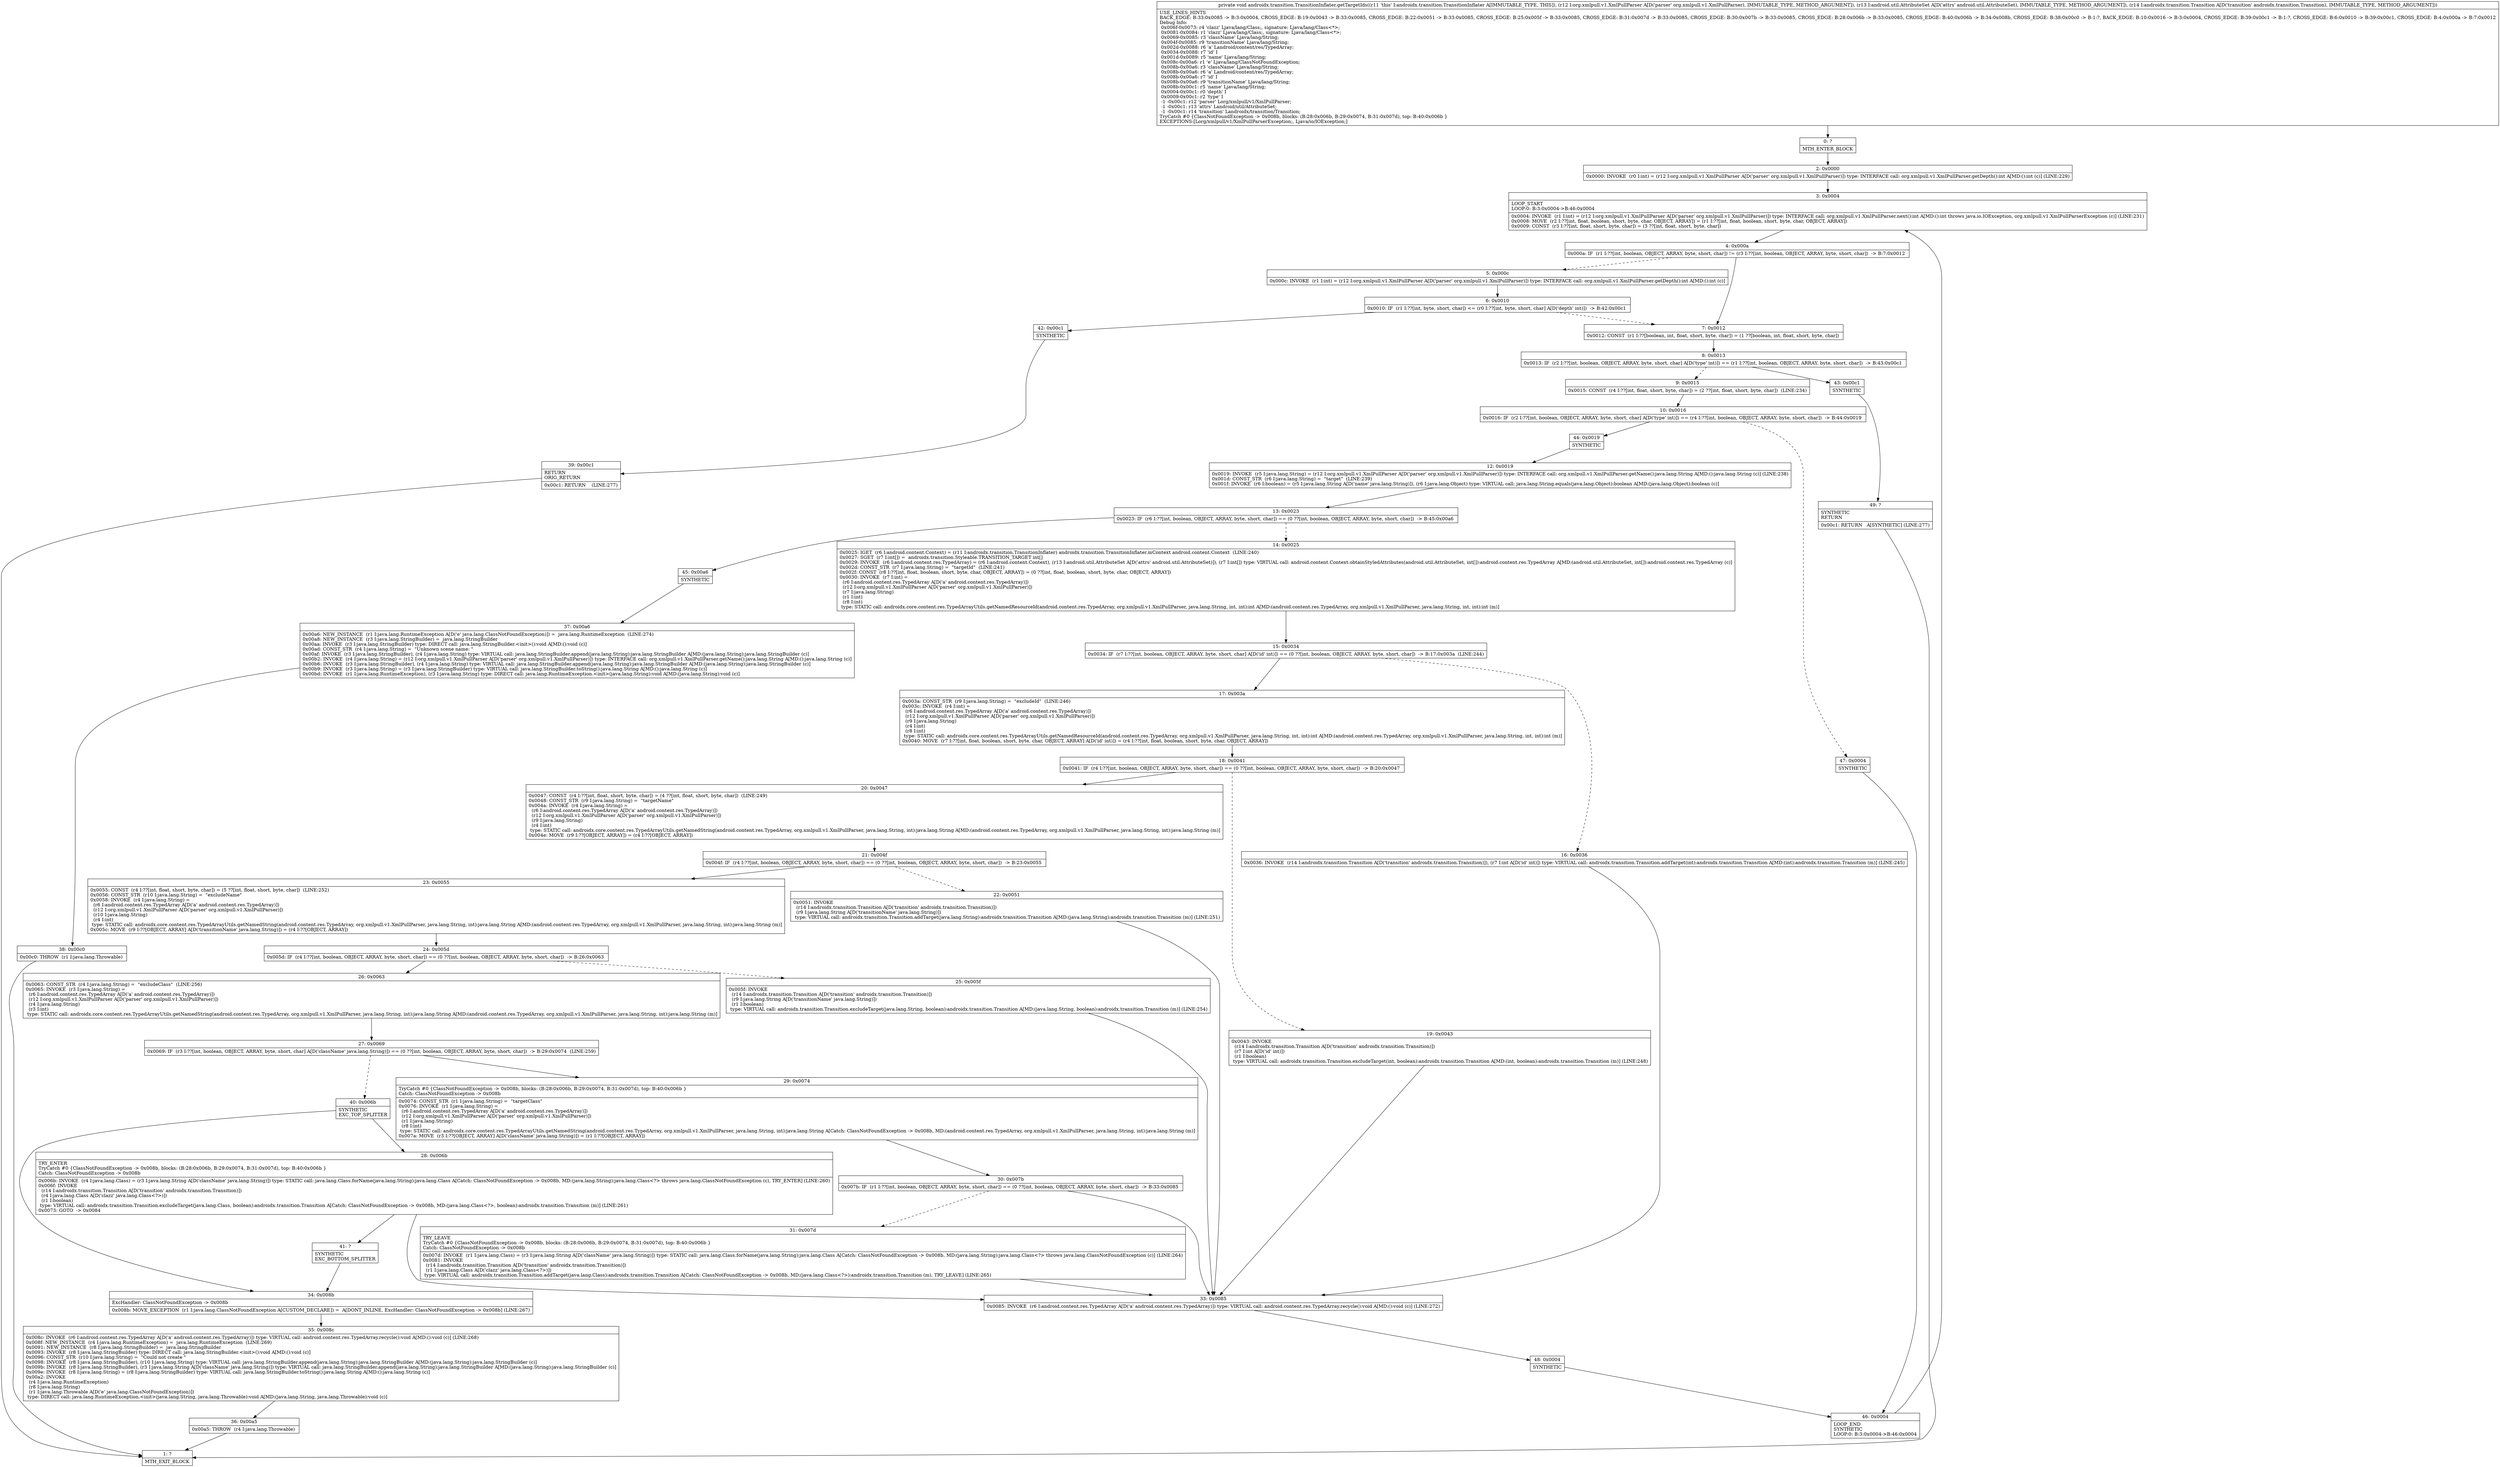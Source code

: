 digraph "CFG forandroidx.transition.TransitionInflater.getTargetIds(Lorg\/xmlpull\/v1\/XmlPullParser;Landroid\/util\/AttributeSet;Landroidx\/transition\/Transition;)V" {
Node_0 [shape=record,label="{0\:\ ?|MTH_ENTER_BLOCK\l}"];
Node_2 [shape=record,label="{2\:\ 0x0000|0x0000: INVOKE  (r0 I:int) = (r12 I:org.xmlpull.v1.XmlPullParser A[D('parser' org.xmlpull.v1.XmlPullParser)]) type: INTERFACE call: org.xmlpull.v1.XmlPullParser.getDepth():int A[MD:():int (c)] (LINE:229)\l}"];
Node_3 [shape=record,label="{3\:\ 0x0004|LOOP_START\lLOOP:0: B:3:0x0004\-\>B:46:0x0004\l|0x0004: INVOKE  (r1 I:int) = (r12 I:org.xmlpull.v1.XmlPullParser A[D('parser' org.xmlpull.v1.XmlPullParser)]) type: INTERFACE call: org.xmlpull.v1.XmlPullParser.next():int A[MD:():int throws java.io.IOException, org.xmlpull.v1.XmlPullParserException (c)] (LINE:231)\l0x0008: MOVE  (r2 I:??[int, float, boolean, short, byte, char, OBJECT, ARRAY]) = (r1 I:??[int, float, boolean, short, byte, char, OBJECT, ARRAY]) \l0x0009: CONST  (r3 I:??[int, float, short, byte, char]) = (3 ??[int, float, short, byte, char]) \l}"];
Node_4 [shape=record,label="{4\:\ 0x000a|0x000a: IF  (r1 I:??[int, boolean, OBJECT, ARRAY, byte, short, char]) != (r3 I:??[int, boolean, OBJECT, ARRAY, byte, short, char])  \-\> B:7:0x0012 \l}"];
Node_5 [shape=record,label="{5\:\ 0x000c|0x000c: INVOKE  (r1 I:int) = (r12 I:org.xmlpull.v1.XmlPullParser A[D('parser' org.xmlpull.v1.XmlPullParser)]) type: INTERFACE call: org.xmlpull.v1.XmlPullParser.getDepth():int A[MD:():int (c)]\l}"];
Node_6 [shape=record,label="{6\:\ 0x0010|0x0010: IF  (r1 I:??[int, byte, short, char]) \<= (r0 I:??[int, byte, short, char] A[D('depth' int)])  \-\> B:42:0x00c1 \l}"];
Node_42 [shape=record,label="{42\:\ 0x00c1|SYNTHETIC\l}"];
Node_39 [shape=record,label="{39\:\ 0x00c1|RETURN\lORIG_RETURN\l|0x00c1: RETURN    (LINE:277)\l}"];
Node_1 [shape=record,label="{1\:\ ?|MTH_EXIT_BLOCK\l}"];
Node_7 [shape=record,label="{7\:\ 0x0012|0x0012: CONST  (r1 I:??[boolean, int, float, short, byte, char]) = (1 ??[boolean, int, float, short, byte, char]) \l}"];
Node_8 [shape=record,label="{8\:\ 0x0013|0x0013: IF  (r2 I:??[int, boolean, OBJECT, ARRAY, byte, short, char] A[D('type' int)]) == (r1 I:??[int, boolean, OBJECT, ARRAY, byte, short, char])  \-\> B:43:0x00c1 \l}"];
Node_9 [shape=record,label="{9\:\ 0x0015|0x0015: CONST  (r4 I:??[int, float, short, byte, char]) = (2 ??[int, float, short, byte, char])  (LINE:234)\l}"];
Node_10 [shape=record,label="{10\:\ 0x0016|0x0016: IF  (r2 I:??[int, boolean, OBJECT, ARRAY, byte, short, char] A[D('type' int)]) == (r4 I:??[int, boolean, OBJECT, ARRAY, byte, short, char])  \-\> B:44:0x0019 \l}"];
Node_44 [shape=record,label="{44\:\ 0x0019|SYNTHETIC\l}"];
Node_12 [shape=record,label="{12\:\ 0x0019|0x0019: INVOKE  (r5 I:java.lang.String) = (r12 I:org.xmlpull.v1.XmlPullParser A[D('parser' org.xmlpull.v1.XmlPullParser)]) type: INTERFACE call: org.xmlpull.v1.XmlPullParser.getName():java.lang.String A[MD:():java.lang.String (c)] (LINE:238)\l0x001d: CONST_STR  (r6 I:java.lang.String) =  \"target\"  (LINE:239)\l0x001f: INVOKE  (r6 I:boolean) = (r5 I:java.lang.String A[D('name' java.lang.String)]), (r6 I:java.lang.Object) type: VIRTUAL call: java.lang.String.equals(java.lang.Object):boolean A[MD:(java.lang.Object):boolean (c)]\l}"];
Node_13 [shape=record,label="{13\:\ 0x0023|0x0023: IF  (r6 I:??[int, boolean, OBJECT, ARRAY, byte, short, char]) == (0 ??[int, boolean, OBJECT, ARRAY, byte, short, char])  \-\> B:45:0x00a6 \l}"];
Node_14 [shape=record,label="{14\:\ 0x0025|0x0025: IGET  (r6 I:android.content.Context) = (r11 I:androidx.transition.TransitionInflater) androidx.transition.TransitionInflater.mContext android.content.Context  (LINE:240)\l0x0027: SGET  (r7 I:int[]) =  androidx.transition.Styleable.TRANSITION_TARGET int[] \l0x0029: INVOKE  (r6 I:android.content.res.TypedArray) = (r6 I:android.content.Context), (r13 I:android.util.AttributeSet A[D('attrs' android.util.AttributeSet)]), (r7 I:int[]) type: VIRTUAL call: android.content.Context.obtainStyledAttributes(android.util.AttributeSet, int[]):android.content.res.TypedArray A[MD:(android.util.AttributeSet, int[]):android.content.res.TypedArray (c)]\l0x002d: CONST_STR  (r7 I:java.lang.String) =  \"targetId\"  (LINE:241)\l0x002f: CONST  (r8 I:??[int, float, boolean, short, byte, char, OBJECT, ARRAY]) = (0 ??[int, float, boolean, short, byte, char, OBJECT, ARRAY]) \l0x0030: INVOKE  (r7 I:int) = \l  (r6 I:android.content.res.TypedArray A[D('a' android.content.res.TypedArray)])\l  (r12 I:org.xmlpull.v1.XmlPullParser A[D('parser' org.xmlpull.v1.XmlPullParser)])\l  (r7 I:java.lang.String)\l  (r1 I:int)\l  (r8 I:int)\l type: STATIC call: androidx.core.content.res.TypedArrayUtils.getNamedResourceId(android.content.res.TypedArray, org.xmlpull.v1.XmlPullParser, java.lang.String, int, int):int A[MD:(android.content.res.TypedArray, org.xmlpull.v1.XmlPullParser, java.lang.String, int, int):int (m)]\l}"];
Node_15 [shape=record,label="{15\:\ 0x0034|0x0034: IF  (r7 I:??[int, boolean, OBJECT, ARRAY, byte, short, char] A[D('id' int)]) == (0 ??[int, boolean, OBJECT, ARRAY, byte, short, char])  \-\> B:17:0x003a  (LINE:244)\l}"];
Node_16 [shape=record,label="{16\:\ 0x0036|0x0036: INVOKE  (r14 I:androidx.transition.Transition A[D('transition' androidx.transition.Transition)]), (r7 I:int A[D('id' int)]) type: VIRTUAL call: androidx.transition.Transition.addTarget(int):androidx.transition.Transition A[MD:(int):androidx.transition.Transition (m)] (LINE:245)\l}"];
Node_33 [shape=record,label="{33\:\ 0x0085|0x0085: INVOKE  (r6 I:android.content.res.TypedArray A[D('a' android.content.res.TypedArray)]) type: VIRTUAL call: android.content.res.TypedArray.recycle():void A[MD:():void (c)] (LINE:272)\l}"];
Node_48 [shape=record,label="{48\:\ 0x0004|SYNTHETIC\l}"];
Node_46 [shape=record,label="{46\:\ 0x0004|LOOP_END\lSYNTHETIC\lLOOP:0: B:3:0x0004\-\>B:46:0x0004\l}"];
Node_17 [shape=record,label="{17\:\ 0x003a|0x003a: CONST_STR  (r9 I:java.lang.String) =  \"excludeId\"  (LINE:246)\l0x003c: INVOKE  (r4 I:int) = \l  (r6 I:android.content.res.TypedArray A[D('a' android.content.res.TypedArray)])\l  (r12 I:org.xmlpull.v1.XmlPullParser A[D('parser' org.xmlpull.v1.XmlPullParser)])\l  (r9 I:java.lang.String)\l  (r4 I:int)\l  (r8 I:int)\l type: STATIC call: androidx.core.content.res.TypedArrayUtils.getNamedResourceId(android.content.res.TypedArray, org.xmlpull.v1.XmlPullParser, java.lang.String, int, int):int A[MD:(android.content.res.TypedArray, org.xmlpull.v1.XmlPullParser, java.lang.String, int, int):int (m)]\l0x0040: MOVE  (r7 I:??[int, float, boolean, short, byte, char, OBJECT, ARRAY] A[D('id' int)]) = (r4 I:??[int, float, boolean, short, byte, char, OBJECT, ARRAY]) \l}"];
Node_18 [shape=record,label="{18\:\ 0x0041|0x0041: IF  (r4 I:??[int, boolean, OBJECT, ARRAY, byte, short, char]) == (0 ??[int, boolean, OBJECT, ARRAY, byte, short, char])  \-\> B:20:0x0047 \l}"];
Node_19 [shape=record,label="{19\:\ 0x0043|0x0043: INVOKE  \l  (r14 I:androidx.transition.Transition A[D('transition' androidx.transition.Transition)])\l  (r7 I:int A[D('id' int)])\l  (r1 I:boolean)\l type: VIRTUAL call: androidx.transition.Transition.excludeTarget(int, boolean):androidx.transition.Transition A[MD:(int, boolean):androidx.transition.Transition (m)] (LINE:248)\l}"];
Node_20 [shape=record,label="{20\:\ 0x0047|0x0047: CONST  (r4 I:??[int, float, short, byte, char]) = (4 ??[int, float, short, byte, char])  (LINE:249)\l0x0048: CONST_STR  (r9 I:java.lang.String) =  \"targetName\" \l0x004a: INVOKE  (r4 I:java.lang.String) = \l  (r6 I:android.content.res.TypedArray A[D('a' android.content.res.TypedArray)])\l  (r12 I:org.xmlpull.v1.XmlPullParser A[D('parser' org.xmlpull.v1.XmlPullParser)])\l  (r9 I:java.lang.String)\l  (r4 I:int)\l type: STATIC call: androidx.core.content.res.TypedArrayUtils.getNamedString(android.content.res.TypedArray, org.xmlpull.v1.XmlPullParser, java.lang.String, int):java.lang.String A[MD:(android.content.res.TypedArray, org.xmlpull.v1.XmlPullParser, java.lang.String, int):java.lang.String (m)]\l0x004e: MOVE  (r9 I:??[OBJECT, ARRAY]) = (r4 I:??[OBJECT, ARRAY]) \l}"];
Node_21 [shape=record,label="{21\:\ 0x004f|0x004f: IF  (r4 I:??[int, boolean, OBJECT, ARRAY, byte, short, char]) == (0 ??[int, boolean, OBJECT, ARRAY, byte, short, char])  \-\> B:23:0x0055 \l}"];
Node_22 [shape=record,label="{22\:\ 0x0051|0x0051: INVOKE  \l  (r14 I:androidx.transition.Transition A[D('transition' androidx.transition.Transition)])\l  (r9 I:java.lang.String A[D('transitionName' java.lang.String)])\l type: VIRTUAL call: androidx.transition.Transition.addTarget(java.lang.String):androidx.transition.Transition A[MD:(java.lang.String):androidx.transition.Transition (m)] (LINE:251)\l}"];
Node_23 [shape=record,label="{23\:\ 0x0055|0x0055: CONST  (r4 I:??[int, float, short, byte, char]) = (5 ??[int, float, short, byte, char])  (LINE:252)\l0x0056: CONST_STR  (r10 I:java.lang.String) =  \"excludeName\" \l0x0058: INVOKE  (r4 I:java.lang.String) = \l  (r6 I:android.content.res.TypedArray A[D('a' android.content.res.TypedArray)])\l  (r12 I:org.xmlpull.v1.XmlPullParser A[D('parser' org.xmlpull.v1.XmlPullParser)])\l  (r10 I:java.lang.String)\l  (r4 I:int)\l type: STATIC call: androidx.core.content.res.TypedArrayUtils.getNamedString(android.content.res.TypedArray, org.xmlpull.v1.XmlPullParser, java.lang.String, int):java.lang.String A[MD:(android.content.res.TypedArray, org.xmlpull.v1.XmlPullParser, java.lang.String, int):java.lang.String (m)]\l0x005c: MOVE  (r9 I:??[OBJECT, ARRAY] A[D('transitionName' java.lang.String)]) = (r4 I:??[OBJECT, ARRAY]) \l}"];
Node_24 [shape=record,label="{24\:\ 0x005d|0x005d: IF  (r4 I:??[int, boolean, OBJECT, ARRAY, byte, short, char]) == (0 ??[int, boolean, OBJECT, ARRAY, byte, short, char])  \-\> B:26:0x0063 \l}"];
Node_25 [shape=record,label="{25\:\ 0x005f|0x005f: INVOKE  \l  (r14 I:androidx.transition.Transition A[D('transition' androidx.transition.Transition)])\l  (r9 I:java.lang.String A[D('transitionName' java.lang.String)])\l  (r1 I:boolean)\l type: VIRTUAL call: androidx.transition.Transition.excludeTarget(java.lang.String, boolean):androidx.transition.Transition A[MD:(java.lang.String, boolean):androidx.transition.Transition (m)] (LINE:254)\l}"];
Node_26 [shape=record,label="{26\:\ 0x0063|0x0063: CONST_STR  (r4 I:java.lang.String) =  \"excludeClass\"  (LINE:256)\l0x0065: INVOKE  (r3 I:java.lang.String) = \l  (r6 I:android.content.res.TypedArray A[D('a' android.content.res.TypedArray)])\l  (r12 I:org.xmlpull.v1.XmlPullParser A[D('parser' org.xmlpull.v1.XmlPullParser)])\l  (r4 I:java.lang.String)\l  (r3 I:int)\l type: STATIC call: androidx.core.content.res.TypedArrayUtils.getNamedString(android.content.res.TypedArray, org.xmlpull.v1.XmlPullParser, java.lang.String, int):java.lang.String A[MD:(android.content.res.TypedArray, org.xmlpull.v1.XmlPullParser, java.lang.String, int):java.lang.String (m)]\l}"];
Node_27 [shape=record,label="{27\:\ 0x0069|0x0069: IF  (r3 I:??[int, boolean, OBJECT, ARRAY, byte, short, char] A[D('className' java.lang.String)]) == (0 ??[int, boolean, OBJECT, ARRAY, byte, short, char])  \-\> B:29:0x0074  (LINE:259)\l}"];
Node_29 [shape=record,label="{29\:\ 0x0074|TryCatch #0 \{ClassNotFoundException \-\> 0x008b, blocks: (B:28:0x006b, B:29:0x0074, B:31:0x007d), top: B:40:0x006b \}\lCatch: ClassNotFoundException \-\> 0x008b\l|0x0074: CONST_STR  (r1 I:java.lang.String) =  \"targetClass\" \l0x0076: INVOKE  (r1 I:java.lang.String) = \l  (r6 I:android.content.res.TypedArray A[D('a' android.content.res.TypedArray)])\l  (r12 I:org.xmlpull.v1.XmlPullParser A[D('parser' org.xmlpull.v1.XmlPullParser)])\l  (r1 I:java.lang.String)\l  (r8 I:int)\l type: STATIC call: androidx.core.content.res.TypedArrayUtils.getNamedString(android.content.res.TypedArray, org.xmlpull.v1.XmlPullParser, java.lang.String, int):java.lang.String A[Catch: ClassNotFoundException \-\> 0x008b, MD:(android.content.res.TypedArray, org.xmlpull.v1.XmlPullParser, java.lang.String, int):java.lang.String (m)]\l0x007a: MOVE  (r3 I:??[OBJECT, ARRAY] A[D('className' java.lang.String)]) = (r1 I:??[OBJECT, ARRAY]) \l}"];
Node_30 [shape=record,label="{30\:\ 0x007b|0x007b: IF  (r1 I:??[int, boolean, OBJECT, ARRAY, byte, short, char]) == (0 ??[int, boolean, OBJECT, ARRAY, byte, short, char])  \-\> B:33:0x0085 \l}"];
Node_31 [shape=record,label="{31\:\ 0x007d|TRY_LEAVE\lTryCatch #0 \{ClassNotFoundException \-\> 0x008b, blocks: (B:28:0x006b, B:29:0x0074, B:31:0x007d), top: B:40:0x006b \}\lCatch: ClassNotFoundException \-\> 0x008b\l|0x007d: INVOKE  (r1 I:java.lang.Class) = (r3 I:java.lang.String A[D('className' java.lang.String)]) type: STATIC call: java.lang.Class.forName(java.lang.String):java.lang.Class A[Catch: ClassNotFoundException \-\> 0x008b, MD:(java.lang.String):java.lang.Class\<?\> throws java.lang.ClassNotFoundException (c)] (LINE:264)\l0x0081: INVOKE  \l  (r14 I:androidx.transition.Transition A[D('transition' androidx.transition.Transition)])\l  (r1 I:java.lang.Class A[D('clazz' java.lang.Class\<?\>)])\l type: VIRTUAL call: androidx.transition.Transition.addTarget(java.lang.Class):androidx.transition.Transition A[Catch: ClassNotFoundException \-\> 0x008b, MD:(java.lang.Class\<?\>):androidx.transition.Transition (m), TRY_LEAVE] (LINE:265)\l}"];
Node_40 [shape=record,label="{40\:\ 0x006b|SYNTHETIC\lEXC_TOP_SPLITTER\l}"];
Node_28 [shape=record,label="{28\:\ 0x006b|TRY_ENTER\lTryCatch #0 \{ClassNotFoundException \-\> 0x008b, blocks: (B:28:0x006b, B:29:0x0074, B:31:0x007d), top: B:40:0x006b \}\lCatch: ClassNotFoundException \-\> 0x008b\l|0x006b: INVOKE  (r4 I:java.lang.Class) = (r3 I:java.lang.String A[D('className' java.lang.String)]) type: STATIC call: java.lang.Class.forName(java.lang.String):java.lang.Class A[Catch: ClassNotFoundException \-\> 0x008b, MD:(java.lang.String):java.lang.Class\<?\> throws java.lang.ClassNotFoundException (c), TRY_ENTER] (LINE:260)\l0x006f: INVOKE  \l  (r14 I:androidx.transition.Transition A[D('transition' androidx.transition.Transition)])\l  (r4 I:java.lang.Class A[D('clazz' java.lang.Class\<?\>)])\l  (r1 I:boolean)\l type: VIRTUAL call: androidx.transition.Transition.excludeTarget(java.lang.Class, boolean):androidx.transition.Transition A[Catch: ClassNotFoundException \-\> 0x008b, MD:(java.lang.Class\<?\>, boolean):androidx.transition.Transition (m)] (LINE:261)\l0x0073: GOTO  \-\> 0x0084 \l}"];
Node_41 [shape=record,label="{41\:\ ?|SYNTHETIC\lEXC_BOTTOM_SPLITTER\l}"];
Node_34 [shape=record,label="{34\:\ 0x008b|ExcHandler: ClassNotFoundException \-\> 0x008b\l|0x008b: MOVE_EXCEPTION  (r1 I:java.lang.ClassNotFoundException A[CUSTOM_DECLARE]) =  A[DONT_INLINE, ExcHandler: ClassNotFoundException \-\> 0x008b] (LINE:267)\l}"];
Node_35 [shape=record,label="{35\:\ 0x008c|0x008c: INVOKE  (r6 I:android.content.res.TypedArray A[D('a' android.content.res.TypedArray)]) type: VIRTUAL call: android.content.res.TypedArray.recycle():void A[MD:():void (c)] (LINE:268)\l0x008f: NEW_INSTANCE  (r4 I:java.lang.RuntimeException) =  java.lang.RuntimeException  (LINE:269)\l0x0091: NEW_INSTANCE  (r8 I:java.lang.StringBuilder) =  java.lang.StringBuilder \l0x0093: INVOKE  (r8 I:java.lang.StringBuilder) type: DIRECT call: java.lang.StringBuilder.\<init\>():void A[MD:():void (c)]\l0x0096: CONST_STR  (r10 I:java.lang.String) =  \"Could not create \" \l0x0098: INVOKE  (r8 I:java.lang.StringBuilder), (r10 I:java.lang.String) type: VIRTUAL call: java.lang.StringBuilder.append(java.lang.String):java.lang.StringBuilder A[MD:(java.lang.String):java.lang.StringBuilder (c)]\l0x009b: INVOKE  (r8 I:java.lang.StringBuilder), (r3 I:java.lang.String A[D('className' java.lang.String)]) type: VIRTUAL call: java.lang.StringBuilder.append(java.lang.String):java.lang.StringBuilder A[MD:(java.lang.String):java.lang.StringBuilder (c)]\l0x009e: INVOKE  (r8 I:java.lang.String) = (r8 I:java.lang.StringBuilder) type: VIRTUAL call: java.lang.StringBuilder.toString():java.lang.String A[MD:():java.lang.String (c)]\l0x00a2: INVOKE  \l  (r4 I:java.lang.RuntimeException)\l  (r8 I:java.lang.String)\l  (r1 I:java.lang.Throwable A[D('e' java.lang.ClassNotFoundException)])\l type: DIRECT call: java.lang.RuntimeException.\<init\>(java.lang.String, java.lang.Throwable):void A[MD:(java.lang.String, java.lang.Throwable):void (c)]\l}"];
Node_36 [shape=record,label="{36\:\ 0x00a5|0x00a5: THROW  (r4 I:java.lang.Throwable) \l}"];
Node_45 [shape=record,label="{45\:\ 0x00a6|SYNTHETIC\l}"];
Node_37 [shape=record,label="{37\:\ 0x00a6|0x00a6: NEW_INSTANCE  (r1 I:java.lang.RuntimeException A[D('e' java.lang.ClassNotFoundException)]) =  java.lang.RuntimeException  (LINE:274)\l0x00a8: NEW_INSTANCE  (r3 I:java.lang.StringBuilder) =  java.lang.StringBuilder \l0x00aa: INVOKE  (r3 I:java.lang.StringBuilder) type: DIRECT call: java.lang.StringBuilder.\<init\>():void A[MD:():void (c)]\l0x00ad: CONST_STR  (r4 I:java.lang.String) =  \"Unknown scene name: \" \l0x00af: INVOKE  (r3 I:java.lang.StringBuilder), (r4 I:java.lang.String) type: VIRTUAL call: java.lang.StringBuilder.append(java.lang.String):java.lang.StringBuilder A[MD:(java.lang.String):java.lang.StringBuilder (c)]\l0x00b2: INVOKE  (r4 I:java.lang.String) = (r12 I:org.xmlpull.v1.XmlPullParser A[D('parser' org.xmlpull.v1.XmlPullParser)]) type: INTERFACE call: org.xmlpull.v1.XmlPullParser.getName():java.lang.String A[MD:():java.lang.String (c)]\l0x00b6: INVOKE  (r3 I:java.lang.StringBuilder), (r4 I:java.lang.String) type: VIRTUAL call: java.lang.StringBuilder.append(java.lang.String):java.lang.StringBuilder A[MD:(java.lang.String):java.lang.StringBuilder (c)]\l0x00b9: INVOKE  (r3 I:java.lang.String) = (r3 I:java.lang.StringBuilder) type: VIRTUAL call: java.lang.StringBuilder.toString():java.lang.String A[MD:():java.lang.String (c)]\l0x00bd: INVOKE  (r1 I:java.lang.RuntimeException), (r3 I:java.lang.String) type: DIRECT call: java.lang.RuntimeException.\<init\>(java.lang.String):void A[MD:(java.lang.String):void (c)]\l}"];
Node_38 [shape=record,label="{38\:\ 0x00c0|0x00c0: THROW  (r1 I:java.lang.Throwable) \l}"];
Node_47 [shape=record,label="{47\:\ 0x0004|SYNTHETIC\l}"];
Node_43 [shape=record,label="{43\:\ 0x00c1|SYNTHETIC\l}"];
Node_49 [shape=record,label="{49\:\ ?|SYNTHETIC\lRETURN\l|0x00c1: RETURN   A[SYNTHETIC] (LINE:277)\l}"];
MethodNode[shape=record,label="{private void androidx.transition.TransitionInflater.getTargetIds((r11 'this' I:androidx.transition.TransitionInflater A[IMMUTABLE_TYPE, THIS]), (r12 I:org.xmlpull.v1.XmlPullParser A[D('parser' org.xmlpull.v1.XmlPullParser), IMMUTABLE_TYPE, METHOD_ARGUMENT]), (r13 I:android.util.AttributeSet A[D('attrs' android.util.AttributeSet), IMMUTABLE_TYPE, METHOD_ARGUMENT]), (r14 I:androidx.transition.Transition A[D('transition' androidx.transition.Transition), IMMUTABLE_TYPE, METHOD_ARGUMENT]))  | USE_LINES_HINTS\lBACK_EDGE: B:33:0x0085 \-\> B:3:0x0004, CROSS_EDGE: B:19:0x0043 \-\> B:33:0x0085, CROSS_EDGE: B:22:0x0051 \-\> B:33:0x0085, CROSS_EDGE: B:25:0x005f \-\> B:33:0x0085, CROSS_EDGE: B:31:0x007d \-\> B:33:0x0085, CROSS_EDGE: B:30:0x007b \-\> B:33:0x0085, CROSS_EDGE: B:28:0x006b \-\> B:33:0x0085, CROSS_EDGE: B:40:0x006b \-\> B:34:0x008b, CROSS_EDGE: B:38:0x00c0 \-\> B:1:?, BACK_EDGE: B:10:0x0016 \-\> B:3:0x0004, CROSS_EDGE: B:39:0x00c1 \-\> B:1:?, CROSS_EDGE: B:6:0x0010 \-\> B:39:0x00c1, CROSS_EDGE: B:4:0x000a \-\> B:7:0x0012\lDebug Info:\l  0x006f\-0x0073: r4 'clazz' Ljava\/lang\/Class;, signature: Ljava\/lang\/Class\<*\>;\l  0x0081\-0x0084: r1 'clazz' Ljava\/lang\/Class;, signature: Ljava\/lang\/Class\<*\>;\l  0x0069\-0x0085: r3 'className' Ljava\/lang\/String;\l  0x004f\-0x0085: r9 'transitionName' Ljava\/lang\/String;\l  0x002d\-0x0088: r6 'a' Landroid\/content\/res\/TypedArray;\l  0x0034\-0x0088: r7 'id' I\l  0x001d\-0x0089: r5 'name' Ljava\/lang\/String;\l  0x008c\-0x00a6: r1 'e' Ljava\/lang\/ClassNotFoundException;\l  0x008b\-0x00a6: r3 'className' Ljava\/lang\/String;\l  0x008b\-0x00a6: r6 'a' Landroid\/content\/res\/TypedArray;\l  0x008b\-0x00a6: r7 'id' I\l  0x008b\-0x00a6: r9 'transitionName' Ljava\/lang\/String;\l  0x008b\-0x00c1: r5 'name' Ljava\/lang\/String;\l  0x0004\-0x00c1: r0 'depth' I\l  0x0009\-0x00c1: r2 'type' I\l  \-1 \-0x00c1: r12 'parser' Lorg\/xmlpull\/v1\/XmlPullParser;\l  \-1 \-0x00c1: r13 'attrs' Landroid\/util\/AttributeSet;\l  \-1 \-0x00c1: r14 'transition' Landroidx\/transition\/Transition;\lTryCatch #0 \{ClassNotFoundException \-\> 0x008b, blocks: (B:28:0x006b, B:29:0x0074, B:31:0x007d), top: B:40:0x006b \}\lEXCEPTIONS:[Lorg\/xmlpull\/v1\/XmlPullParserException;, Ljava\/io\/IOException;]\l}"];
MethodNode -> Node_0;Node_0 -> Node_2;
Node_2 -> Node_3;
Node_3 -> Node_4;
Node_4 -> Node_5[style=dashed];
Node_4 -> Node_7;
Node_5 -> Node_6;
Node_6 -> Node_7[style=dashed];
Node_6 -> Node_42;
Node_42 -> Node_39;
Node_39 -> Node_1;
Node_7 -> Node_8;
Node_8 -> Node_9[style=dashed];
Node_8 -> Node_43;
Node_9 -> Node_10;
Node_10 -> Node_44;
Node_10 -> Node_47[style=dashed];
Node_44 -> Node_12;
Node_12 -> Node_13;
Node_13 -> Node_14[style=dashed];
Node_13 -> Node_45;
Node_14 -> Node_15;
Node_15 -> Node_16[style=dashed];
Node_15 -> Node_17;
Node_16 -> Node_33;
Node_33 -> Node_48;
Node_48 -> Node_46;
Node_46 -> Node_3;
Node_17 -> Node_18;
Node_18 -> Node_19[style=dashed];
Node_18 -> Node_20;
Node_19 -> Node_33;
Node_20 -> Node_21;
Node_21 -> Node_22[style=dashed];
Node_21 -> Node_23;
Node_22 -> Node_33;
Node_23 -> Node_24;
Node_24 -> Node_25[style=dashed];
Node_24 -> Node_26;
Node_25 -> Node_33;
Node_26 -> Node_27;
Node_27 -> Node_29;
Node_27 -> Node_40[style=dashed];
Node_29 -> Node_30;
Node_30 -> Node_31[style=dashed];
Node_30 -> Node_33;
Node_31 -> Node_33;
Node_40 -> Node_28;
Node_40 -> Node_34;
Node_28 -> Node_33;
Node_28 -> Node_41;
Node_41 -> Node_34;
Node_34 -> Node_35;
Node_35 -> Node_36;
Node_36 -> Node_1;
Node_45 -> Node_37;
Node_37 -> Node_38;
Node_38 -> Node_1;
Node_47 -> Node_46;
Node_43 -> Node_49;
Node_49 -> Node_1;
}


